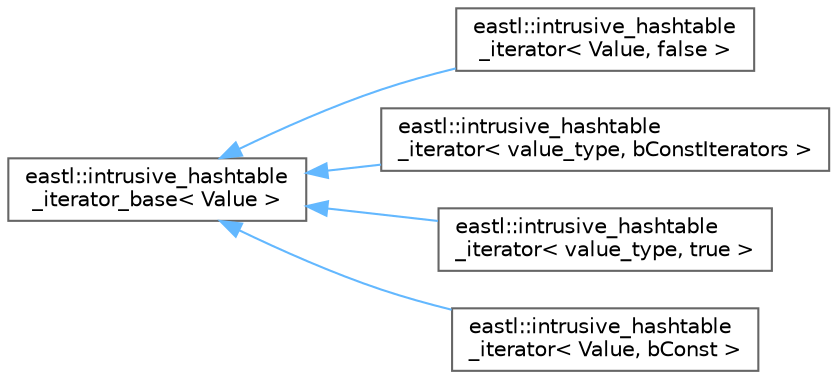 digraph "类继承关系图"
{
 // LATEX_PDF_SIZE
  bgcolor="transparent";
  edge [fontname=Helvetica,fontsize=10,labelfontname=Helvetica,labelfontsize=10];
  node [fontname=Helvetica,fontsize=10,shape=box,height=0.2,width=0.4];
  rankdir="LR";
  Node0 [id="Node000000",label="eastl::intrusive_hashtable\l_iterator_base\< Value \>",height=0.2,width=0.4,color="grey40", fillcolor="white", style="filled",URL="$structeastl_1_1intrusive__hashtable__iterator__base.html",tooltip=" "];
  Node0 -> Node1 [id="edge896_Node000000_Node000001",dir="back",color="steelblue1",style="solid",tooltip=" "];
  Node1 [id="Node000001",label="eastl::intrusive_hashtable\l_iterator\< Value, false \>",height=0.2,width=0.4,color="grey40", fillcolor="white", style="filled",URL="$structeastl_1_1intrusive__hashtable__iterator.html",tooltip=" "];
  Node0 -> Node2 [id="edge897_Node000000_Node000002",dir="back",color="steelblue1",style="solid",tooltip=" "];
  Node2 [id="Node000002",label="eastl::intrusive_hashtable\l_iterator\< value_type, bConstIterators \>",height=0.2,width=0.4,color="grey40", fillcolor="white", style="filled",URL="$structeastl_1_1intrusive__hashtable__iterator.html",tooltip=" "];
  Node0 -> Node3 [id="edge898_Node000000_Node000003",dir="back",color="steelblue1",style="solid",tooltip=" "];
  Node3 [id="Node000003",label="eastl::intrusive_hashtable\l_iterator\< value_type, true \>",height=0.2,width=0.4,color="grey40", fillcolor="white", style="filled",URL="$structeastl_1_1intrusive__hashtable__iterator.html",tooltip=" "];
  Node0 -> Node4 [id="edge899_Node000000_Node000004",dir="back",color="steelblue1",style="solid",tooltip=" "];
  Node4 [id="Node000004",label="eastl::intrusive_hashtable\l_iterator\< Value, bConst \>",height=0.2,width=0.4,color="grey40", fillcolor="white", style="filled",URL="$structeastl_1_1intrusive__hashtable__iterator.html",tooltip=" "];
}
